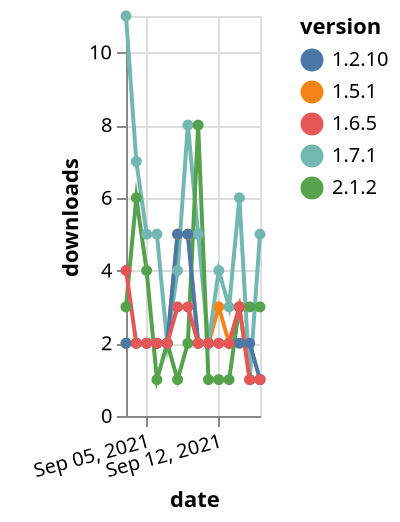{"$schema": "https://vega.github.io/schema/vega-lite/v5.json", "description": "A simple bar chart with embedded data.", "data": {"values": [{"date": "2021-09-03", "total": 4012, "delta": 2, "version": "1.5.1"}, {"date": "2021-09-04", "total": 4014, "delta": 2, "version": "1.5.1"}, {"date": "2021-09-05", "total": 4016, "delta": 2, "version": "1.5.1"}, {"date": "2021-09-06", "total": 4018, "delta": 2, "version": "1.5.1"}, {"date": "2021-09-07", "total": 4020, "delta": 2, "version": "1.5.1"}, {"date": "2021-09-08", "total": 4025, "delta": 5, "version": "1.5.1"}, {"date": "2021-09-09", "total": 4030, "delta": 5, "version": "1.5.1"}, {"date": "2021-09-10", "total": 4032, "delta": 2, "version": "1.5.1"}, {"date": "2021-09-11", "total": 4034, "delta": 2, "version": "1.5.1"}, {"date": "2021-09-12", "total": 4037, "delta": 3, "version": "1.5.1"}, {"date": "2021-09-13", "total": 4039, "delta": 2, "version": "1.5.1"}, {"date": "2021-09-14", "total": 4042, "delta": 3, "version": "1.5.1"}, {"date": "2021-09-15", "total": 4043, "delta": 1, "version": "1.5.1"}, {"date": "2021-09-16", "total": 4044, "delta": 1, "version": "1.5.1"}, {"date": "2021-09-03", "total": 5293, "delta": 11, "version": "1.7.1"}, {"date": "2021-09-04", "total": 5300, "delta": 7, "version": "1.7.1"}, {"date": "2021-09-05", "total": 5305, "delta": 5, "version": "1.7.1"}, {"date": "2021-09-06", "total": 5310, "delta": 5, "version": "1.7.1"}, {"date": "2021-09-07", "total": 5312, "delta": 2, "version": "1.7.1"}, {"date": "2021-09-08", "total": 5316, "delta": 4, "version": "1.7.1"}, {"date": "2021-09-09", "total": 5324, "delta": 8, "version": "1.7.1"}, {"date": "2021-09-10", "total": 5329, "delta": 5, "version": "1.7.1"}, {"date": "2021-09-11", "total": 5331, "delta": 2, "version": "1.7.1"}, {"date": "2021-09-12", "total": 5335, "delta": 4, "version": "1.7.1"}, {"date": "2021-09-13", "total": 5338, "delta": 3, "version": "1.7.1"}, {"date": "2021-09-14", "total": 5344, "delta": 6, "version": "1.7.1"}, {"date": "2021-09-15", "total": 5345, "delta": 1, "version": "1.7.1"}, {"date": "2021-09-16", "total": 5350, "delta": 5, "version": "1.7.1"}, {"date": "2021-09-03", "total": 984, "delta": 3, "version": "2.1.2"}, {"date": "2021-09-04", "total": 990, "delta": 6, "version": "2.1.2"}, {"date": "2021-09-05", "total": 994, "delta": 4, "version": "2.1.2"}, {"date": "2021-09-06", "total": 995, "delta": 1, "version": "2.1.2"}, {"date": "2021-09-07", "total": 997, "delta": 2, "version": "2.1.2"}, {"date": "2021-09-08", "total": 998, "delta": 1, "version": "2.1.2"}, {"date": "2021-09-09", "total": 1000, "delta": 2, "version": "2.1.2"}, {"date": "2021-09-10", "total": 1008, "delta": 8, "version": "2.1.2"}, {"date": "2021-09-11", "total": 1009, "delta": 1, "version": "2.1.2"}, {"date": "2021-09-12", "total": 1010, "delta": 1, "version": "2.1.2"}, {"date": "2021-09-13", "total": 1011, "delta": 1, "version": "2.1.2"}, {"date": "2021-09-14", "total": 1014, "delta": 3, "version": "2.1.2"}, {"date": "2021-09-15", "total": 1017, "delta": 3, "version": "2.1.2"}, {"date": "2021-09-16", "total": 1020, "delta": 3, "version": "2.1.2"}, {"date": "2021-09-03", "total": 3800, "delta": 2, "version": "1.2.10"}, {"date": "2021-09-04", "total": 3802, "delta": 2, "version": "1.2.10"}, {"date": "2021-09-05", "total": 3804, "delta": 2, "version": "1.2.10"}, {"date": "2021-09-06", "total": 3806, "delta": 2, "version": "1.2.10"}, {"date": "2021-09-07", "total": 3808, "delta": 2, "version": "1.2.10"}, {"date": "2021-09-08", "total": 3813, "delta": 5, "version": "1.2.10"}, {"date": "2021-09-09", "total": 3818, "delta": 5, "version": "1.2.10"}, {"date": "2021-09-10", "total": 3820, "delta": 2, "version": "1.2.10"}, {"date": "2021-09-11", "total": 3822, "delta": 2, "version": "1.2.10"}, {"date": "2021-09-12", "total": 3824, "delta": 2, "version": "1.2.10"}, {"date": "2021-09-13", "total": 3826, "delta": 2, "version": "1.2.10"}, {"date": "2021-09-14", "total": 3828, "delta": 2, "version": "1.2.10"}, {"date": "2021-09-15", "total": 3830, "delta": 2, "version": "1.2.10"}, {"date": "2021-09-16", "total": 3831, "delta": 1, "version": "1.2.10"}, {"date": "2021-09-03", "total": 4080, "delta": 4, "version": "1.6.5"}, {"date": "2021-09-04", "total": 4082, "delta": 2, "version": "1.6.5"}, {"date": "2021-09-05", "total": 4084, "delta": 2, "version": "1.6.5"}, {"date": "2021-09-06", "total": 4086, "delta": 2, "version": "1.6.5"}, {"date": "2021-09-07", "total": 4088, "delta": 2, "version": "1.6.5"}, {"date": "2021-09-08", "total": 4091, "delta": 3, "version": "1.6.5"}, {"date": "2021-09-09", "total": 4094, "delta": 3, "version": "1.6.5"}, {"date": "2021-09-10", "total": 4096, "delta": 2, "version": "1.6.5"}, {"date": "2021-09-11", "total": 4098, "delta": 2, "version": "1.6.5"}, {"date": "2021-09-12", "total": 4100, "delta": 2, "version": "1.6.5"}, {"date": "2021-09-13", "total": 4102, "delta": 2, "version": "1.6.5"}, {"date": "2021-09-14", "total": 4105, "delta": 3, "version": "1.6.5"}, {"date": "2021-09-15", "total": 4106, "delta": 1, "version": "1.6.5"}, {"date": "2021-09-16", "total": 4107, "delta": 1, "version": "1.6.5"}]}, "width": "container", "mark": {"type": "line", "point": {"filled": true}}, "encoding": {"x": {"field": "date", "type": "temporal", "timeUnit": "yearmonthdate", "title": "date", "axis": {"labelAngle": -15}}, "y": {"field": "delta", "type": "quantitative", "title": "downloads"}, "color": {"field": "version", "type": "nominal"}, "tooltip": {"field": "delta"}}}